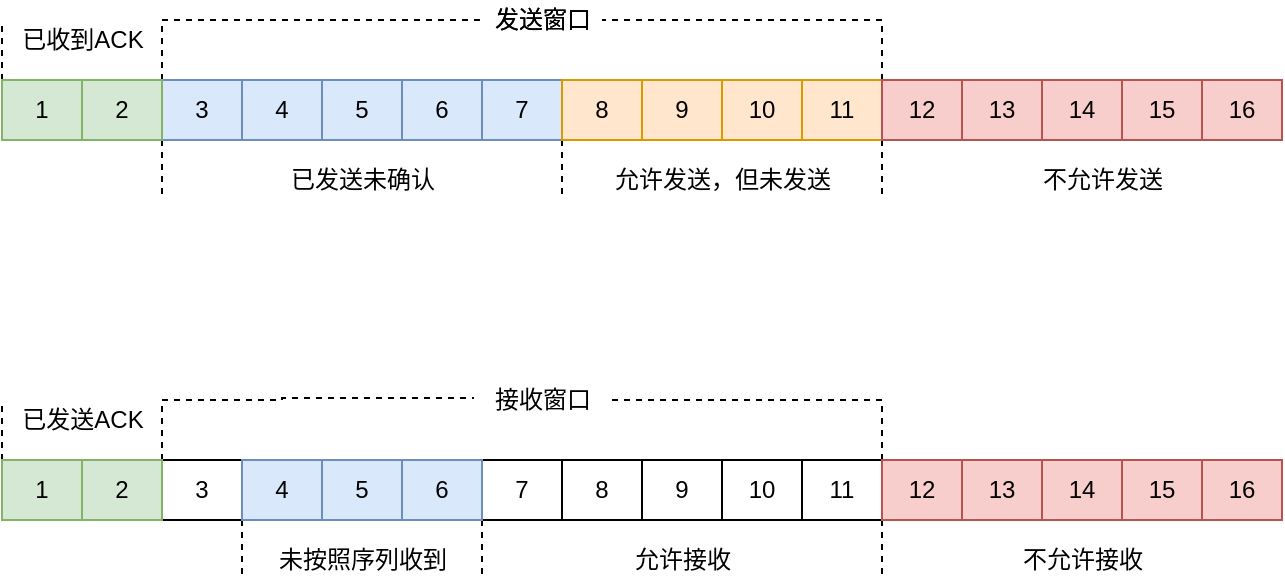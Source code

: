 <mxfile version="14.6.1" type="github">
  <diagram id="AYOPf1eQXfGrNX6ML8EV" name="第 1 页">
    <mxGraphModel dx="946" dy="620" grid="1" gridSize="10" guides="1" tooltips="1" connect="1" arrows="1" fold="1" page="1" pageScale="1" pageWidth="3300" pageHeight="2339" math="0" shadow="0">
      <root>
        <mxCell id="0" />
        <mxCell id="1" parent="0" />
        <mxCell id="NxRHCvVV7DsMIUuRIAjp-1" style="edgeStyle=orthogonalEdgeStyle;rounded=0;orthogonalLoop=1;jettySize=auto;html=1;exitX=0;exitY=0;exitDx=0;exitDy=0;dashed=1;endArrow=none;endFill=0;" edge="1" parent="1" source="NxRHCvVV7DsMIUuRIAjp-2">
          <mxGeometry relative="1" as="geometry">
            <mxPoint x="120" y="530.0" as="targetPoint" />
          </mxGeometry>
        </mxCell>
        <mxCell id="NxRHCvVV7DsMIUuRIAjp-2" value="1" style="rounded=0;whiteSpace=wrap;html=1;fillColor=#d5e8d4;strokeColor=#82b366;" vertex="1" parent="1">
          <mxGeometry x="120" y="560" width="40" height="30" as="geometry" />
        </mxCell>
        <mxCell id="NxRHCvVV7DsMIUuRIAjp-3" style="edgeStyle=orthogonalEdgeStyle;rounded=0;orthogonalLoop=1;jettySize=auto;html=1;exitX=0;exitY=1;exitDx=0;exitDy=0;dashed=1;endArrow=none;endFill=0;" edge="1" parent="1" source="NxRHCvVV7DsMIUuRIAjp-4">
          <mxGeometry relative="1" as="geometry">
            <mxPoint x="200" y="620.0" as="targetPoint" />
          </mxGeometry>
        </mxCell>
        <mxCell id="NxRHCvVV7DsMIUuRIAjp-4" value="3" style="rounded=0;whiteSpace=wrap;html=1;fillColor=#dae8fc;strokeColor=#6c8ebf;" vertex="1" parent="1">
          <mxGeometry x="200" y="560" width="40" height="30" as="geometry" />
        </mxCell>
        <mxCell id="NxRHCvVV7DsMIUuRIAjp-5" style="edgeStyle=orthogonalEdgeStyle;rounded=0;orthogonalLoop=1;jettySize=auto;html=1;exitX=1;exitY=0;exitDx=0;exitDy=0;dashed=1;endArrow=none;endFill=0;entryX=-0.017;entryY=0.5;entryDx=0;entryDy=0;entryPerimeter=0;" edge="1" parent="1" source="NxRHCvVV7DsMIUuRIAjp-6" target="NxRHCvVV7DsMIUuRIAjp-23">
          <mxGeometry relative="1" as="geometry">
            <mxPoint x="270" y="530" as="targetPoint" />
            <Array as="points">
              <mxPoint x="200" y="530" />
            </Array>
          </mxGeometry>
        </mxCell>
        <mxCell id="NxRHCvVV7DsMIUuRIAjp-6" value="2" style="rounded=0;whiteSpace=wrap;html=1;fillColor=#d5e8d4;strokeColor=#82b366;" vertex="1" parent="1">
          <mxGeometry x="160" y="560" width="40" height="30" as="geometry" />
        </mxCell>
        <mxCell id="NxRHCvVV7DsMIUuRIAjp-7" value="5" style="rounded=0;whiteSpace=wrap;html=1;fillColor=#dae8fc;strokeColor=#6c8ebf;" vertex="1" parent="1">
          <mxGeometry x="280" y="560" width="40" height="30" as="geometry" />
        </mxCell>
        <mxCell id="NxRHCvVV7DsMIUuRIAjp-8" value="4" style="rounded=0;whiteSpace=wrap;html=1;fillColor=#dae8fc;strokeColor=#6c8ebf;" vertex="1" parent="1">
          <mxGeometry x="240" y="560" width="40" height="30" as="geometry" />
        </mxCell>
        <mxCell id="NxRHCvVV7DsMIUuRIAjp-9" style="edgeStyle=orthogonalEdgeStyle;rounded=0;orthogonalLoop=1;jettySize=auto;html=1;exitX=1;exitY=0;exitDx=0;exitDy=0;dashed=1;endArrow=none;endFill=0;" edge="1" parent="1" source="NxRHCvVV7DsMIUuRIAjp-15" target="NxRHCvVV7DsMIUuRIAjp-47">
          <mxGeometry relative="1" as="geometry">
            <mxPoint x="510" y="530" as="targetPoint" />
            <Array as="points">
              <mxPoint x="560" y="530" />
            </Array>
          </mxGeometry>
        </mxCell>
        <mxCell id="NxRHCvVV7DsMIUuRIAjp-10" value="7" style="rounded=0;whiteSpace=wrap;html=1;fillColor=#dae8fc;strokeColor=#6c8ebf;" vertex="1" parent="1">
          <mxGeometry x="360" y="560" width="40" height="30" as="geometry" />
        </mxCell>
        <mxCell id="NxRHCvVV7DsMIUuRIAjp-11" value="6" style="rounded=0;whiteSpace=wrap;html=1;fillColor=#dae8fc;strokeColor=#6c8ebf;" vertex="1" parent="1">
          <mxGeometry x="320" y="560" width="40" height="30" as="geometry" />
        </mxCell>
        <mxCell id="NxRHCvVV7DsMIUuRIAjp-12" style="edgeStyle=orthogonalEdgeStyle;rounded=0;orthogonalLoop=1;jettySize=auto;html=1;exitX=0;exitY=1;exitDx=0;exitDy=0;dashed=1;endArrow=none;endFill=0;" edge="1" parent="1" source="NxRHCvVV7DsMIUuRIAjp-13">
          <mxGeometry relative="1" as="geometry">
            <mxPoint x="400" y="620.0" as="targetPoint" />
          </mxGeometry>
        </mxCell>
        <mxCell id="NxRHCvVV7DsMIUuRIAjp-13" value="8" style="rounded=0;whiteSpace=wrap;html=1;fillColor=#ffe6cc;strokeColor=#d79b00;" vertex="1" parent="1">
          <mxGeometry x="400" y="560" width="40" height="30" as="geometry" />
        </mxCell>
        <mxCell id="NxRHCvVV7DsMIUuRIAjp-14" value="9" style="rounded=0;whiteSpace=wrap;html=1;fillColor=#ffe6cc;strokeColor=#d79b00;" vertex="1" parent="1">
          <mxGeometry x="440" y="560" width="40" height="30" as="geometry" />
        </mxCell>
        <mxCell id="NxRHCvVV7DsMIUuRIAjp-15" value="11" style="rounded=0;whiteSpace=wrap;html=1;fillColor=#ffe6cc;strokeColor=#d79b00;" vertex="1" parent="1">
          <mxGeometry x="520" y="560" width="40" height="30" as="geometry" />
        </mxCell>
        <mxCell id="NxRHCvVV7DsMIUuRIAjp-16" value="10" style="rounded=0;whiteSpace=wrap;html=1;fillColor=#ffe6cc;strokeColor=#d79b00;" vertex="1" parent="1">
          <mxGeometry x="480" y="560" width="40" height="30" as="geometry" />
        </mxCell>
        <mxCell id="NxRHCvVV7DsMIUuRIAjp-17" value="13" style="rounded=0;whiteSpace=wrap;html=1;fillColor=#f8cecc;strokeColor=#b85450;" vertex="1" parent="1">
          <mxGeometry x="600" y="560" width="40" height="30" as="geometry" />
        </mxCell>
        <mxCell id="NxRHCvVV7DsMIUuRIAjp-18" style="edgeStyle=orthogonalEdgeStyle;rounded=0;orthogonalLoop=1;jettySize=auto;html=1;exitX=0;exitY=1;exitDx=0;exitDy=0;dashed=1;endArrow=none;endFill=0;" edge="1" parent="1" source="NxRHCvVV7DsMIUuRIAjp-19">
          <mxGeometry relative="1" as="geometry">
            <mxPoint x="560" y="620.0" as="targetPoint" />
          </mxGeometry>
        </mxCell>
        <mxCell id="NxRHCvVV7DsMIUuRIAjp-19" value="12" style="rounded=0;whiteSpace=wrap;html=1;fillColor=#f8cecc;strokeColor=#b85450;" vertex="1" parent="1">
          <mxGeometry x="560" y="560" width="40" height="30" as="geometry" />
        </mxCell>
        <mxCell id="NxRHCvVV7DsMIUuRIAjp-20" value="15" style="rounded=0;whiteSpace=wrap;html=1;fillColor=#f8cecc;strokeColor=#b85450;" vertex="1" parent="1">
          <mxGeometry x="680" y="560" width="40" height="30" as="geometry" />
        </mxCell>
        <mxCell id="NxRHCvVV7DsMIUuRIAjp-21" value="14" style="rounded=0;whiteSpace=wrap;html=1;fillColor=#f8cecc;strokeColor=#b85450;" vertex="1" parent="1">
          <mxGeometry x="640" y="560" width="40" height="30" as="geometry" />
        </mxCell>
        <mxCell id="NxRHCvVV7DsMIUuRIAjp-22" value="16" style="rounded=0;whiteSpace=wrap;html=1;fillColor=#f8cecc;strokeColor=#b85450;" vertex="1" parent="1">
          <mxGeometry x="720" y="560" width="40" height="30" as="geometry" />
        </mxCell>
        <mxCell id="NxRHCvVV7DsMIUuRIAjp-23" value="发送窗口" style="text;html=1;align=center;verticalAlign=middle;resizable=0;points=[];autosize=1;strokeColor=none;" vertex="1" parent="1">
          <mxGeometry x="360" y="520" width="60" height="20" as="geometry" />
        </mxCell>
        <mxCell id="NxRHCvVV7DsMIUuRIAjp-24" style="edgeStyle=orthogonalEdgeStyle;rounded=0;orthogonalLoop=1;jettySize=auto;html=1;exitX=0;exitY=0;exitDx=0;exitDy=0;dashed=1;endArrow=none;endFill=0;" edge="1" parent="1" source="NxRHCvVV7DsMIUuRIAjp-25">
          <mxGeometry relative="1" as="geometry">
            <mxPoint x="120" y="720.0" as="targetPoint" />
          </mxGeometry>
        </mxCell>
        <mxCell id="NxRHCvVV7DsMIUuRIAjp-25" value="1" style="rounded=0;whiteSpace=wrap;html=1;fillColor=#d5e8d4;strokeColor=#82b366;" vertex="1" parent="1">
          <mxGeometry x="120" y="750" width="40" height="30" as="geometry" />
        </mxCell>
        <mxCell id="NxRHCvVV7DsMIUuRIAjp-26" style="edgeStyle=orthogonalEdgeStyle;rounded=0;orthogonalLoop=1;jettySize=auto;html=1;exitX=1;exitY=1;exitDx=0;exitDy=0;dashed=1;endArrow=none;endFill=0;" edge="1" parent="1" source="NxRHCvVV7DsMIUuRIAjp-27">
          <mxGeometry relative="1" as="geometry">
            <mxPoint x="240" y="810.0" as="targetPoint" />
          </mxGeometry>
        </mxCell>
        <mxCell id="NxRHCvVV7DsMIUuRIAjp-27" value="3" style="rounded=0;whiteSpace=wrap;html=1;" vertex="1" parent="1">
          <mxGeometry x="200" y="750" width="40" height="30" as="geometry" />
        </mxCell>
        <mxCell id="NxRHCvVV7DsMIUuRIAjp-28" style="edgeStyle=orthogonalEdgeStyle;rounded=0;orthogonalLoop=1;jettySize=auto;html=1;exitX=1;exitY=0;exitDx=0;exitDy=0;dashed=1;endArrow=none;endFill=0;entryX=-0.067;entryY=0.45;entryDx=0;entryDy=0;entryPerimeter=0;" edge="1" parent="1" source="NxRHCvVV7DsMIUuRIAjp-29" target="NxRHCvVV7DsMIUuRIAjp-46">
          <mxGeometry relative="1" as="geometry">
            <mxPoint x="270" y="720" as="targetPoint" />
            <Array as="points">
              <mxPoint x="200" y="720" />
              <mxPoint x="260" y="720" />
              <mxPoint x="260" y="719" />
            </Array>
          </mxGeometry>
        </mxCell>
        <mxCell id="NxRHCvVV7DsMIUuRIAjp-29" value="2" style="rounded=0;whiteSpace=wrap;html=1;fillColor=#d5e8d4;strokeColor=#82b366;" vertex="1" parent="1">
          <mxGeometry x="160" y="750" width="40" height="30" as="geometry" />
        </mxCell>
        <mxCell id="NxRHCvVV7DsMIUuRIAjp-30" value="5" style="rounded=0;whiteSpace=wrap;html=1;fillColor=#dae8fc;strokeColor=#6c8ebf;" vertex="1" parent="1">
          <mxGeometry x="280" y="750" width="40" height="30" as="geometry" />
        </mxCell>
        <mxCell id="NxRHCvVV7DsMIUuRIAjp-31" value="4" style="rounded=0;whiteSpace=wrap;html=1;fillColor=#dae8fc;strokeColor=#6c8ebf;" vertex="1" parent="1">
          <mxGeometry x="240" y="750" width="40" height="30" as="geometry" />
        </mxCell>
        <mxCell id="NxRHCvVV7DsMIUuRIAjp-32" style="edgeStyle=orthogonalEdgeStyle;rounded=0;orthogonalLoop=1;jettySize=auto;html=1;exitX=1;exitY=0;exitDx=0;exitDy=0;dashed=1;endArrow=none;endFill=0;entryX=1.067;entryY=0.55;entryDx=0;entryDy=0;entryPerimeter=0;" edge="1" parent="1" source="NxRHCvVV7DsMIUuRIAjp-39" target="NxRHCvVV7DsMIUuRIAjp-46">
          <mxGeometry relative="1" as="geometry">
            <mxPoint x="340" y="720" as="targetPoint" />
            <Array as="points">
              <mxPoint x="560" y="720" />
            </Array>
          </mxGeometry>
        </mxCell>
        <mxCell id="NxRHCvVV7DsMIUuRIAjp-33" style="edgeStyle=orthogonalEdgeStyle;rounded=0;orthogonalLoop=1;jettySize=auto;html=1;exitX=0;exitY=1;exitDx=0;exitDy=0;dashed=1;endArrow=none;endFill=0;" edge="1" parent="1" source="NxRHCvVV7DsMIUuRIAjp-34">
          <mxGeometry relative="1" as="geometry">
            <mxPoint x="360" y="810.0" as="targetPoint" />
          </mxGeometry>
        </mxCell>
        <mxCell id="NxRHCvVV7DsMIUuRIAjp-34" value="7" style="rounded=0;whiteSpace=wrap;html=1;" vertex="1" parent="1">
          <mxGeometry x="360" y="750" width="40" height="30" as="geometry" />
        </mxCell>
        <mxCell id="NxRHCvVV7DsMIUuRIAjp-35" value="6" style="rounded=0;whiteSpace=wrap;html=1;fillColor=#dae8fc;strokeColor=#6c8ebf;" vertex="1" parent="1">
          <mxGeometry x="320" y="750" width="40" height="30" as="geometry" />
        </mxCell>
        <mxCell id="NxRHCvVV7DsMIUuRIAjp-36" value="8" style="rounded=0;whiteSpace=wrap;html=1;" vertex="1" parent="1">
          <mxGeometry x="400" y="750" width="40" height="30" as="geometry" />
        </mxCell>
        <mxCell id="NxRHCvVV7DsMIUuRIAjp-37" value="9" style="rounded=0;whiteSpace=wrap;html=1;" vertex="1" parent="1">
          <mxGeometry x="440" y="750" width="40" height="30" as="geometry" />
        </mxCell>
        <mxCell id="NxRHCvVV7DsMIUuRIAjp-38" style="edgeStyle=orthogonalEdgeStyle;rounded=0;orthogonalLoop=1;jettySize=auto;html=1;exitX=1;exitY=1;exitDx=0;exitDy=0;dashed=1;endArrow=none;endFill=0;" edge="1" parent="1" source="NxRHCvVV7DsMIUuRIAjp-39">
          <mxGeometry relative="1" as="geometry">
            <mxPoint x="560" y="810.0" as="targetPoint" />
          </mxGeometry>
        </mxCell>
        <mxCell id="NxRHCvVV7DsMIUuRIAjp-39" value="11" style="rounded=0;whiteSpace=wrap;html=1;" vertex="1" parent="1">
          <mxGeometry x="520" y="750" width="40" height="30" as="geometry" />
        </mxCell>
        <mxCell id="NxRHCvVV7DsMIUuRIAjp-40" value="10" style="rounded=0;whiteSpace=wrap;html=1;" vertex="1" parent="1">
          <mxGeometry x="480" y="750" width="40" height="30" as="geometry" />
        </mxCell>
        <mxCell id="NxRHCvVV7DsMIUuRIAjp-41" value="13" style="rounded=0;whiteSpace=wrap;html=1;fillColor=#f8cecc;strokeColor=#b85450;" vertex="1" parent="1">
          <mxGeometry x="600" y="750" width="40" height="30" as="geometry" />
        </mxCell>
        <mxCell id="NxRHCvVV7DsMIUuRIAjp-42" value="12" style="rounded=0;whiteSpace=wrap;html=1;fillColor=#f8cecc;strokeColor=#b85450;" vertex="1" parent="1">
          <mxGeometry x="560" y="750" width="40" height="30" as="geometry" />
        </mxCell>
        <mxCell id="NxRHCvVV7DsMIUuRIAjp-43" value="15" style="rounded=0;whiteSpace=wrap;html=1;fillColor=#f8cecc;strokeColor=#b85450;" vertex="1" parent="1">
          <mxGeometry x="680" y="750" width="40" height="30" as="geometry" />
        </mxCell>
        <mxCell id="NxRHCvVV7DsMIUuRIAjp-44" value="14" style="rounded=0;whiteSpace=wrap;html=1;fillColor=#f8cecc;strokeColor=#b85450;" vertex="1" parent="1">
          <mxGeometry x="640" y="750" width="40" height="30" as="geometry" />
        </mxCell>
        <mxCell id="NxRHCvVV7DsMIUuRIAjp-45" value="16" style="rounded=0;whiteSpace=wrap;html=1;fillColor=#f8cecc;strokeColor=#b85450;" vertex="1" parent="1">
          <mxGeometry x="720" y="750" width="40" height="30" as="geometry" />
        </mxCell>
        <mxCell id="NxRHCvVV7DsMIUuRIAjp-46" value="接收窗口" style="text;html=1;align=center;verticalAlign=middle;resizable=0;points=[];autosize=1;strokeColor=none;" vertex="1" parent="1">
          <mxGeometry x="360" y="710" width="60" height="20" as="geometry" />
        </mxCell>
        <mxCell id="NxRHCvVV7DsMIUuRIAjp-47" value="发送窗口" style="text;html=1;align=center;verticalAlign=middle;resizable=0;points=[];autosize=1;strokeColor=none;" vertex="1" parent="1">
          <mxGeometry x="360" y="520" width="60" height="20" as="geometry" />
        </mxCell>
        <mxCell id="NxRHCvVV7DsMIUuRIAjp-48" value="已收到ACK" style="text;html=1;align=center;verticalAlign=middle;resizable=0;points=[];autosize=1;strokeColor=none;" vertex="1" parent="1">
          <mxGeometry x="120" y="530" width="80" height="20" as="geometry" />
        </mxCell>
        <mxCell id="NxRHCvVV7DsMIUuRIAjp-49" value="已发送未确认" style="text;html=1;align=center;verticalAlign=middle;resizable=0;points=[];autosize=1;strokeColor=none;" vertex="1" parent="1">
          <mxGeometry x="255" y="600" width="90" height="20" as="geometry" />
        </mxCell>
        <mxCell id="NxRHCvVV7DsMIUuRIAjp-50" value="允许发送，但未发送" style="text;html=1;align=center;verticalAlign=middle;resizable=0;points=[];autosize=1;strokeColor=none;" vertex="1" parent="1">
          <mxGeometry x="420" y="600" width="120" height="20" as="geometry" />
        </mxCell>
        <mxCell id="NxRHCvVV7DsMIUuRIAjp-51" value="不允许发送" style="text;html=1;align=center;verticalAlign=middle;resizable=0;points=[];autosize=1;strokeColor=none;" vertex="1" parent="1">
          <mxGeometry x="630" y="600" width="80" height="20" as="geometry" />
        </mxCell>
        <mxCell id="NxRHCvVV7DsMIUuRIAjp-52" value="不允许接收" style="text;html=1;align=center;verticalAlign=middle;resizable=0;points=[];autosize=1;strokeColor=none;" vertex="1" parent="1">
          <mxGeometry x="620" y="790" width="80" height="20" as="geometry" />
        </mxCell>
        <mxCell id="NxRHCvVV7DsMIUuRIAjp-53" value="已发送ACK" style="text;html=1;align=center;verticalAlign=middle;resizable=0;points=[];autosize=1;strokeColor=none;" vertex="1" parent="1">
          <mxGeometry x="120" y="720" width="80" height="20" as="geometry" />
        </mxCell>
        <mxCell id="NxRHCvVV7DsMIUuRIAjp-54" value="未按照序列收到" style="text;html=1;align=center;verticalAlign=middle;resizable=0;points=[];autosize=1;strokeColor=none;" vertex="1" parent="1">
          <mxGeometry x="250" y="790" width="100" height="20" as="geometry" />
        </mxCell>
        <mxCell id="NxRHCvVV7DsMIUuRIAjp-55" value="允许接收" style="text;html=1;align=center;verticalAlign=middle;resizable=0;points=[];autosize=1;strokeColor=none;" vertex="1" parent="1">
          <mxGeometry x="430" y="790" width="60" height="20" as="geometry" />
        </mxCell>
      </root>
    </mxGraphModel>
  </diagram>
</mxfile>
